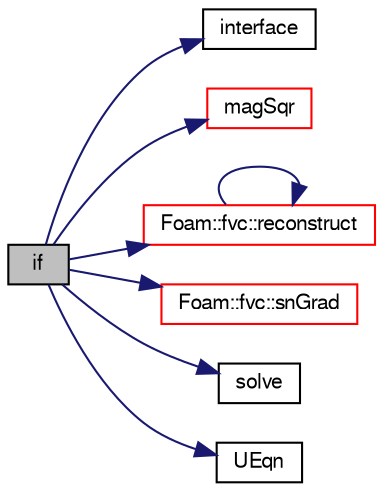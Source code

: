 digraph "if"
{
  bgcolor="transparent";
  edge [fontname="FreeSans",fontsize="10",labelfontname="FreeSans",labelfontsize="10"];
  node [fontname="FreeSans",fontsize="10",shape=record];
  rankdir="LR";
  Node4 [label="if",height=0.2,width=0.4,color="black", fillcolor="grey75", style="filled", fontcolor="black"];
  Node4 -> Node5 [color="midnightblue",fontsize="10",style="solid",fontname="FreeSans"];
  Node5 [label="interface",height=0.2,width=0.4,color="black",URL="$a39119.html#a8c09a0b889457752a4a7c285d39f7787"];
  Node4 -> Node6 [color="midnightblue",fontsize="10",style="solid",fontname="FreeSans"];
  Node6 [label="magSqr",height=0.2,width=0.4,color="red",URL="$a12539.html#ab0cd33eb018a643a64ca545601530791"];
  Node4 -> Node8 [color="midnightblue",fontsize="10",style="solid",fontname="FreeSans"];
  Node8 [label="Foam::fvc::reconstruct",height=0.2,width=0.4,color="red",URL="$a21134.html#ad8a6471328adb4cddcc0d4cedfa39ca2"];
  Node8 -> Node8 [color="midnightblue",fontsize="10",style="solid",fontname="FreeSans"];
  Node4 -> Node314 [color="midnightblue",fontsize="10",style="solid",fontname="FreeSans"];
  Node314 [label="Foam::fvc::snGrad",height=0.2,width=0.4,color="red",URL="$a21134.html#a15da734ee906cb52cf17937ab84c41a0"];
  Node4 -> Node316 [color="midnightblue",fontsize="10",style="solid",fontname="FreeSans"];
  Node316 [label="solve",height=0.2,width=0.4,color="black",URL="$a38237.html#a8b4710e49dba7b23cb8dc223f1bbfea0"];
  Node4 -> Node317 [color="midnightblue",fontsize="10",style="solid",fontname="FreeSans"];
  Node317 [label="UEqn",height=0.2,width=0.4,color="black",URL="$a38216.html#a52ab48945aa1b57fc2a1bec3e481449a"];
}
